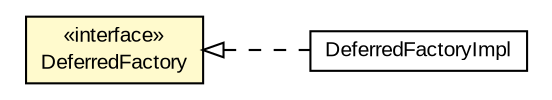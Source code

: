 #!/usr/local/bin/dot
#
# Class diagram 
# Generated by UMLGraph version R5_6-24-gf6e263 (http://www.umlgraph.org/)
#

digraph G {
	edge [fontname="arial",fontsize=10,labelfontname="arial",labelfontsize=10];
	node [fontname="arial",fontsize=10,shape=plaintext];
	nodesep=0.25;
	ranksep=0.5;
	rankdir=LR;
	// io.reinert.requestor.DeferredFactory
	c3143 [label=<<table title="io.reinert.requestor.DeferredFactory" border="0" cellborder="1" cellspacing="0" cellpadding="2" port="p" bgcolor="lemonChiffon" href="./DeferredFactory.html">
		<tr><td><table border="0" cellspacing="0" cellpadding="1">
<tr><td align="center" balign="center"> &#171;interface&#187; </td></tr>
<tr><td align="center" balign="center"> DeferredFactory </td></tr>
		</table></td></tr>
		</table>>, URL="./DeferredFactory.html", fontname="arial", fontcolor="black", fontsize=10.0];
	// io.reinert.requestor.gdeferred.DeferredFactoryImpl
	c3213 [label=<<table title="io.reinert.requestor.gdeferred.DeferredFactoryImpl" border="0" cellborder="1" cellspacing="0" cellpadding="2" port="p" href="./gdeferred/DeferredFactoryImpl.html">
		<tr><td><table border="0" cellspacing="0" cellpadding="1">
<tr><td align="center" balign="center"> DeferredFactoryImpl </td></tr>
		</table></td></tr>
		</table>>, URL="./gdeferred/DeferredFactoryImpl.html", fontname="arial", fontcolor="black", fontsize=10.0];
	//io.reinert.requestor.gdeferred.DeferredFactoryImpl implements io.reinert.requestor.DeferredFactory
	c3143:p -> c3213:p [dir=back,arrowtail=empty,style=dashed];
}


